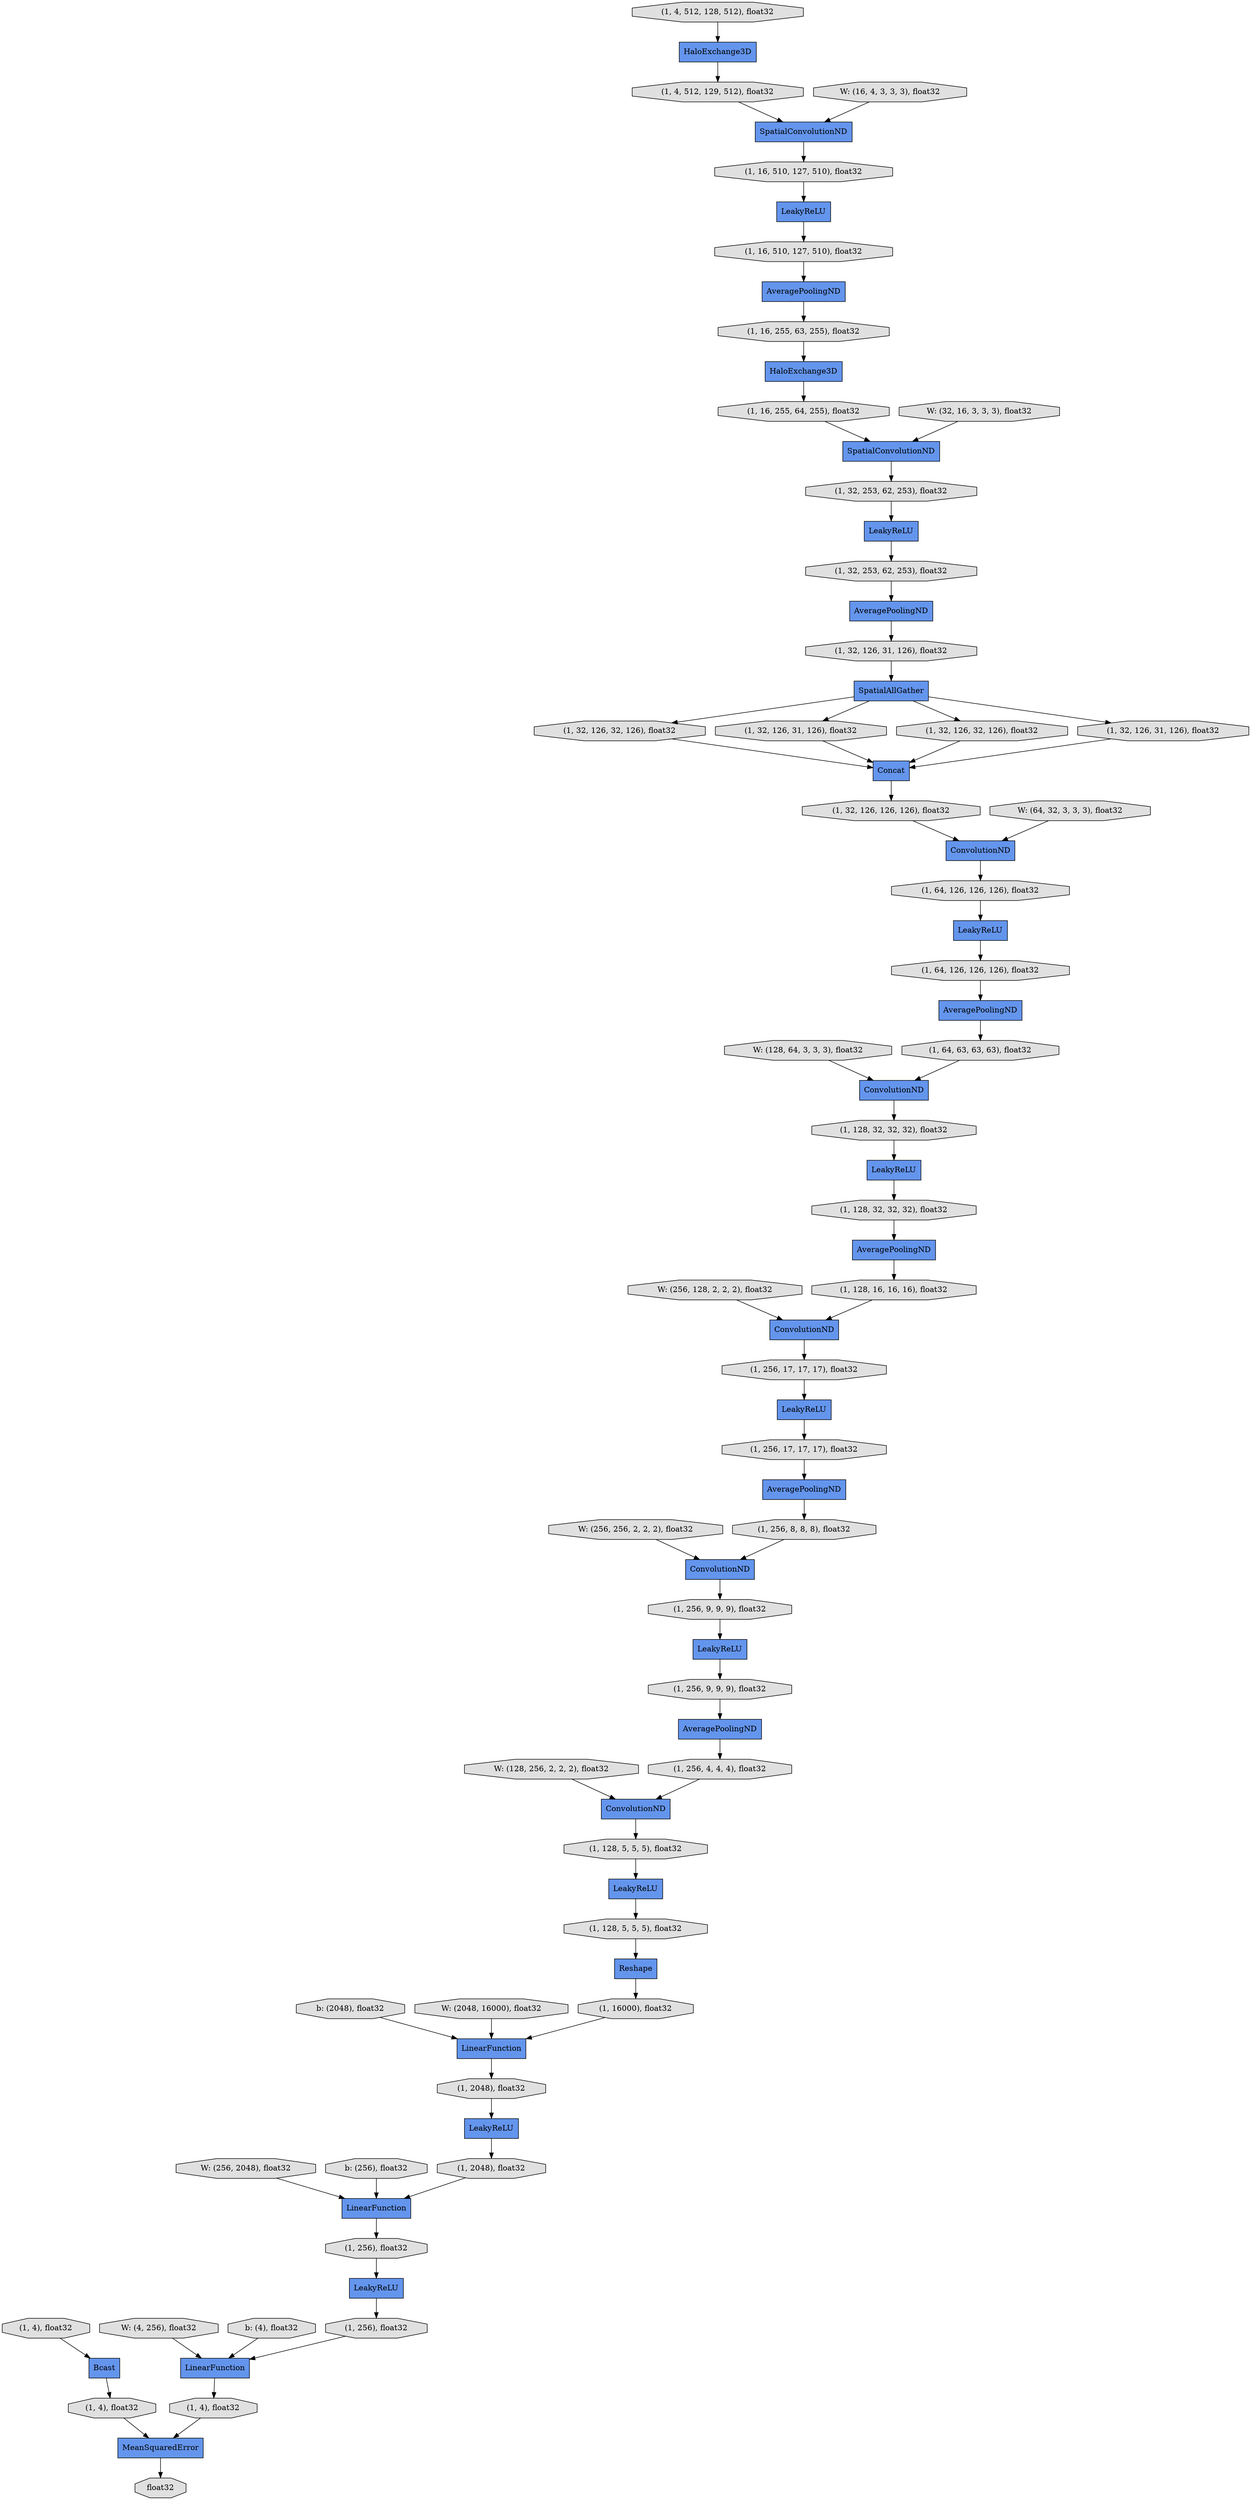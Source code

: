 digraph graphname{rankdir=TB;47565803135056 [label="(1, 64, 126, 126, 126), float32",shape="octagon",fillcolor="#E0E0E0",style="filled"];47565803135440 [label="(1, 64, 63, 63, 63), float32",shape="octagon",fillcolor="#E0E0E0",style="filled"];47565803094480 [label="(1, 16, 255, 64, 255), float32",shape="octagon",fillcolor="#E0E0E0",style="filled"];47565803094608 [label="LeakyReLU",shape="record",fillcolor="#6495ED",style="filled"];47565802988176 [label="(1, 4, 512, 128, 512), float32",shape="octagon",fillcolor="#E0E0E0",style="filled"];47565803094736 [label="(1, 32, 126, 32, 126), float32",shape="octagon",fillcolor="#E0E0E0",style="filled"];47565803094864 [label="Concat",shape="record",fillcolor="#6495ED",style="filled"];47565803135888 [label="(1, 128, 32, 32, 32), float32",shape="octagon",fillcolor="#E0E0E0",style="filled"];47565803094928 [label="(1, 32, 253, 62, 253), float32",shape="octagon",fillcolor="#E0E0E0",style="filled"];47565803136144 [label="ConvolutionND",shape="record",fillcolor="#6495ED",style="filled"];47565803095184 [label="SpatialAllGather",shape="record",fillcolor="#6495ED",style="filled"];47565803136208 [label="(1, 128, 32, 32, 32), float32",shape="octagon",fillcolor="#E0E0E0",style="filled"];47565803095248 [label="(1, 32, 253, 62, 253), float32",shape="octagon",fillcolor="#E0E0E0",style="filled"];47565802988816 [label="Bcast",shape="record",fillcolor="#6495ED",style="filled"];47565803095504 [label="LeakyReLU",shape="record",fillcolor="#6495ED",style="filled"];47565803136528 [label="AveragePoolingND",shape="record",fillcolor="#6495ED",style="filled"];47565803095568 [label="(1, 32, 126, 31, 126), float32",shape="octagon",fillcolor="#E0E0E0",style="filled"];47565802989072 [label="SpatialConvolutionND",shape="record",fillcolor="#6495ED",style="filled"];47565803136592 [label="(1, 128, 16, 16, 16), float32",shape="octagon",fillcolor="#E0E0E0",style="filled"];47565802989200 [label="(1, 4), float32",shape="octagon",fillcolor="#E0E0E0",style="filled"];47565803136720 [label="ConvolutionND",shape="record",fillcolor="#6495ED",style="filled"];47565803095760 [label="ConvolutionND",shape="record",fillcolor="#6495ED",style="filled"];47565802989392 [label="(1, 4), float32",shape="octagon",fillcolor="#E0E0E0",style="filled"];47565803137040 [label="(1, 256, 17, 17, 17), float32",shape="octagon",fillcolor="#E0E0E0",style="filled"];47565802989648 [label="(1, 16, 510, 127, 510), float32",shape="octagon",fillcolor="#E0E0E0",style="filled"];47565803096208 [label="(1, 32, 126, 31, 126), float32",shape="octagon",fillcolor="#E0E0E0",style="filled"];47565802989712 [label="(1, 4, 512, 129, 512), float32",shape="octagon",fillcolor="#E0E0E0",style="filled"];47565802989776 [label="LeakyReLU",shape="record",fillcolor="#6495ED",style="filled"];47565802989840 [label="LinearFunction",shape="record",fillcolor="#6495ED",style="filled"];47565803137296 [label="LeakyReLU",shape="record",fillcolor="#6495ED",style="filled"];47565803137360 [label="(1, 256, 17, 17, 17), float32",shape="octagon",fillcolor="#E0E0E0",style="filled"];47565802989904 [label="AveragePoolingND",shape="record",fillcolor="#6495ED",style="filled"];47565802990096 [label="AveragePoolingND",shape="record",fillcolor="#6495ED",style="filled"];47565803096720 [label="Reshape",shape="record",fillcolor="#6495ED",style="filled"];47565803137680 [label="AveragePoolingND",shape="record",fillcolor="#6495ED",style="filled"];47565802990224 [label="SpatialConvolutionND",shape="record",fillcolor="#6495ED",style="filled"];47565803137744 [label="(1, 256, 8, 8, 8), float32",shape="octagon",fillcolor="#E0E0E0",style="filled"];47565803096848 [label="(1, 32, 126, 32, 126), float32",shape="octagon",fillcolor="#E0E0E0",style="filled"];47565803137872 [label="ConvolutionND",shape="record",fillcolor="#6495ED",style="filled"];47565803097168 [label="(1, 32, 126, 31, 126), float32",shape="octagon",fillcolor="#E0E0E0",style="filled"];47565803138192 [label="(1, 256, 9, 9, 9), float32",shape="octagon",fillcolor="#E0E0E0",style="filled"];47565803097296 [label="ConvolutionND",shape="record",fillcolor="#6495ED",style="filled"];47565802990800 [label="HaloExchange3D",shape="record",fillcolor="#6495ED",style="filled"];47565803097424 [label="AveragePoolingND",shape="record",fillcolor="#6495ED",style="filled"];47565803138448 [label="LeakyReLU",shape="record",fillcolor="#6495ED",style="filled"];47565803097488 [label="(1, 32, 126, 126, 126), float32",shape="octagon",fillcolor="#E0E0E0",style="filled"];47565802991056 [label="(1, 16, 510, 127, 510), float32",shape="octagon",fillcolor="#E0E0E0",style="filled"];47565803138512 [label="(1, 256, 9, 9, 9), float32",shape="octagon",fillcolor="#E0E0E0",style="filled"];47565802991120 [label="LeakyReLU",shape="record",fillcolor="#6495ED",style="filled"];47565802991184 [label="(1, 16, 255, 63, 255), float32",shape="octagon",fillcolor="#E0E0E0",style="filled"];47565803097744 [label="AveragePoolingND",shape="record",fillcolor="#6495ED",style="filled"];47565803097808 [label="(1, 64, 126, 126, 126), float32",shape="octagon",fillcolor="#E0E0E0",style="filled"];47565803138832 [label="LeakyReLU",shape="record",fillcolor="#6495ED",style="filled"];47565803138896 [label="(1, 256, 4, 4, 4), float32",shape="octagon",fillcolor="#E0E0E0",style="filled"];47565803098064 [label="LeakyReLU",shape="record",fillcolor="#6495ED",style="filled"];47565616361616 [label="b: (2048), float32",shape="octagon",fillcolor="#E0E0E0",style="filled"];47565616484560 [label="W: (256, 2048), float32",shape="octagon",fillcolor="#E0E0E0",style="filled"];47565803155792 [label="(1, 128, 5, 5, 5), float32",shape="octagon",fillcolor="#E0E0E0",style="filled"];47565616484880 [label="b: (256), float32",shape="octagon",fillcolor="#E0E0E0",style="filled"];47565803156112 [label="(1, 128, 5, 5, 5), float32",shape="octagon",fillcolor="#E0E0E0",style="filled"];47565616485200 [label="W: (4, 256), float32",shape="octagon",fillcolor="#E0E0E0",style="filled"];47565616362512 [label="W: (16, 4, 3, 3, 3), float32",shape="octagon",fillcolor="#E0E0E0",style="filled"];47565616485520 [label="b: (4), float32",shape="octagon",fillcolor="#E0E0E0",style="filled"];47565494842512 [label="HaloExchange3D",shape="record",fillcolor="#6495ED",style="filled"];47565803156688 [label="LinearFunction",shape="record",fillcolor="#6495ED",style="filled"];47565496833232 [label="LeakyReLU",shape="record",fillcolor="#6495ED",style="filled"];47565616362768 [label="W: (32, 16, 3, 3, 3), float32",shape="octagon",fillcolor="#E0E0E0",style="filled"];47565803156944 [label="(1, 16000), float32",shape="octagon",fillcolor="#E0E0E0",style="filled"];47565616363152 [label="W: (64, 32, 3, 3, 3), float32",shape="octagon",fillcolor="#E0E0E0",style="filled"];47565803157456 [label="(1, 2048), float32",shape="octagon",fillcolor="#E0E0E0",style="filled"];47565616363536 [label="W: (128, 64, 3, 3, 3), float32",shape="octagon",fillcolor="#E0E0E0",style="filled"];47565803157584 [label="(1, 2048), float32",shape="octagon",fillcolor="#E0E0E0",style="filled"];47565803157712 [label="LinearFunction",shape="record",fillcolor="#6495ED",style="filled"];47565616363920 [label="W: (256, 128, 2, 2, 2), float32",shape="octagon",fillcolor="#E0E0E0",style="filled"];47565803158096 [label="(1, 256), float32",shape="octagon",fillcolor="#E0E0E0",style="filled"];47565803158160 [label="MeanSquaredError",shape="record",fillcolor="#6495ED",style="filled"];47565803158288 [label="(1, 256), float32",shape="octagon",fillcolor="#E0E0E0",style="filled"];47565616364304 [label="W: (256, 256, 2, 2, 2), float32",shape="octagon",fillcolor="#E0E0E0",style="filled"];47565616364688 [label="W: (128, 256, 2, 2, 2), float32",shape="octagon",fillcolor="#E0E0E0",style="filled"];47565803158864 [label="(1, 4), float32",shape="octagon",fillcolor="#E0E0E0",style="filled"];47565803158992 [label="float32",shape="octagon",fillcolor="#E0E0E0",style="filled"];47565616365072 [label="W: (2048, 16000), float32",shape="octagon",fillcolor="#E0E0E0",style="filled"];47565616363536 -> 47565803097296;47565802991056 -> 47565802989904;47565803138448 -> 47565803156112;47565803136592 -> 47565803136144;47565803137872 -> 47565803155792;47565802989840 -> 47565803157456;47565803138512 -> 47565803137680;47565803158096 -> 47565802989776;47565803095184 -> 47565803096208;47565616361616 -> 47565802989840;47565496833232 -> 47565802991056;47565616363920 -> 47565803136144;47565803095504 -> 47565803135056;47565803137296 -> 47565803138512;47565803136528 -> 47565803137744;47565803135440 -> 47565803097296;47565803097808 -> 47565803095504;47565616363152 -> 47565803095760;47565803094480 -> 47565802990224;47565616365072 -> 47565802989840;47565803158160 -> 47565803158992;47565803097168 -> 47565803094864;47565802990800 -> 47565803094480;47565803095184 -> 47565803097168;47565803158288 -> 47565803157712;47565803097296 -> 47565803135888;47565803137040 -> 47565803094608;47565803094928 -> 47565802991120;47565616362512 -> 47565802989072;47565616485520 -> 47565803157712;47565803138832 -> 47565803157584;47565802989776 -> 47565803158288;47565803098064 -> 47565803136208;47565803094864 -> 47565803097488;47565803095184 -> 47565803094736;47565803137744 -> 47565803136720;47565803156688 -> 47565803158096;47565802989648 -> 47565496833232;47565803097488 -> 47565803095760;47565616364304 -> 47565803136720;47565803157712 -> 47565803158864;47565803156944 -> 47565802989840;47565616362768 -> 47565802990224;47565616364688 -> 47565803137872;47565803135056 -> 47565803097424;47565803095184 -> 47565803096848;47565803136208 -> 47565803097744;47565803094736 -> 47565803094864;47565803097424 -> 47565803135440;47565494842512 -> 47565802989712;47565616485200 -> 47565803157712;47565802990096 -> 47565803095568;47565803095248 -> 47565802990096;47565803138896 -> 47565803137872;47565803136144 -> 47565803137040;47565803096208 -> 47565803094864;47565802989392 -> 47565803158160;47565802988816 -> 47565802989392;47565803156112 -> 47565803096720;47565803157456 -> 47565803138832;47565803095760 -> 47565803097808;47565803137360 -> 47565803136528;47565802989072 -> 47565802989648;47565802989904 -> 47565802991184;47565803136720 -> 47565803138192;47565802990224 -> 47565803094928;47565803155792 -> 47565803138448;47565616484880 -> 47565803156688;47565802991184 -> 47565802990800;47565803096848 -> 47565803094864;47565803135888 -> 47565803098064;47565616484560 -> 47565803156688;47565803157584 -> 47565803156688;47565802988176 -> 47565494842512;47565802989200 -> 47565802988816;47565802989712 -> 47565802989072;47565803137680 -> 47565803138896;47565802991120 -> 47565803095248;47565803158864 -> 47565803158160;47565803096720 -> 47565803156944;47565803138192 -> 47565803137296;47565803094608 -> 47565803137360;47565803095568 -> 47565803095184;47565803097744 -> 47565803136592;}